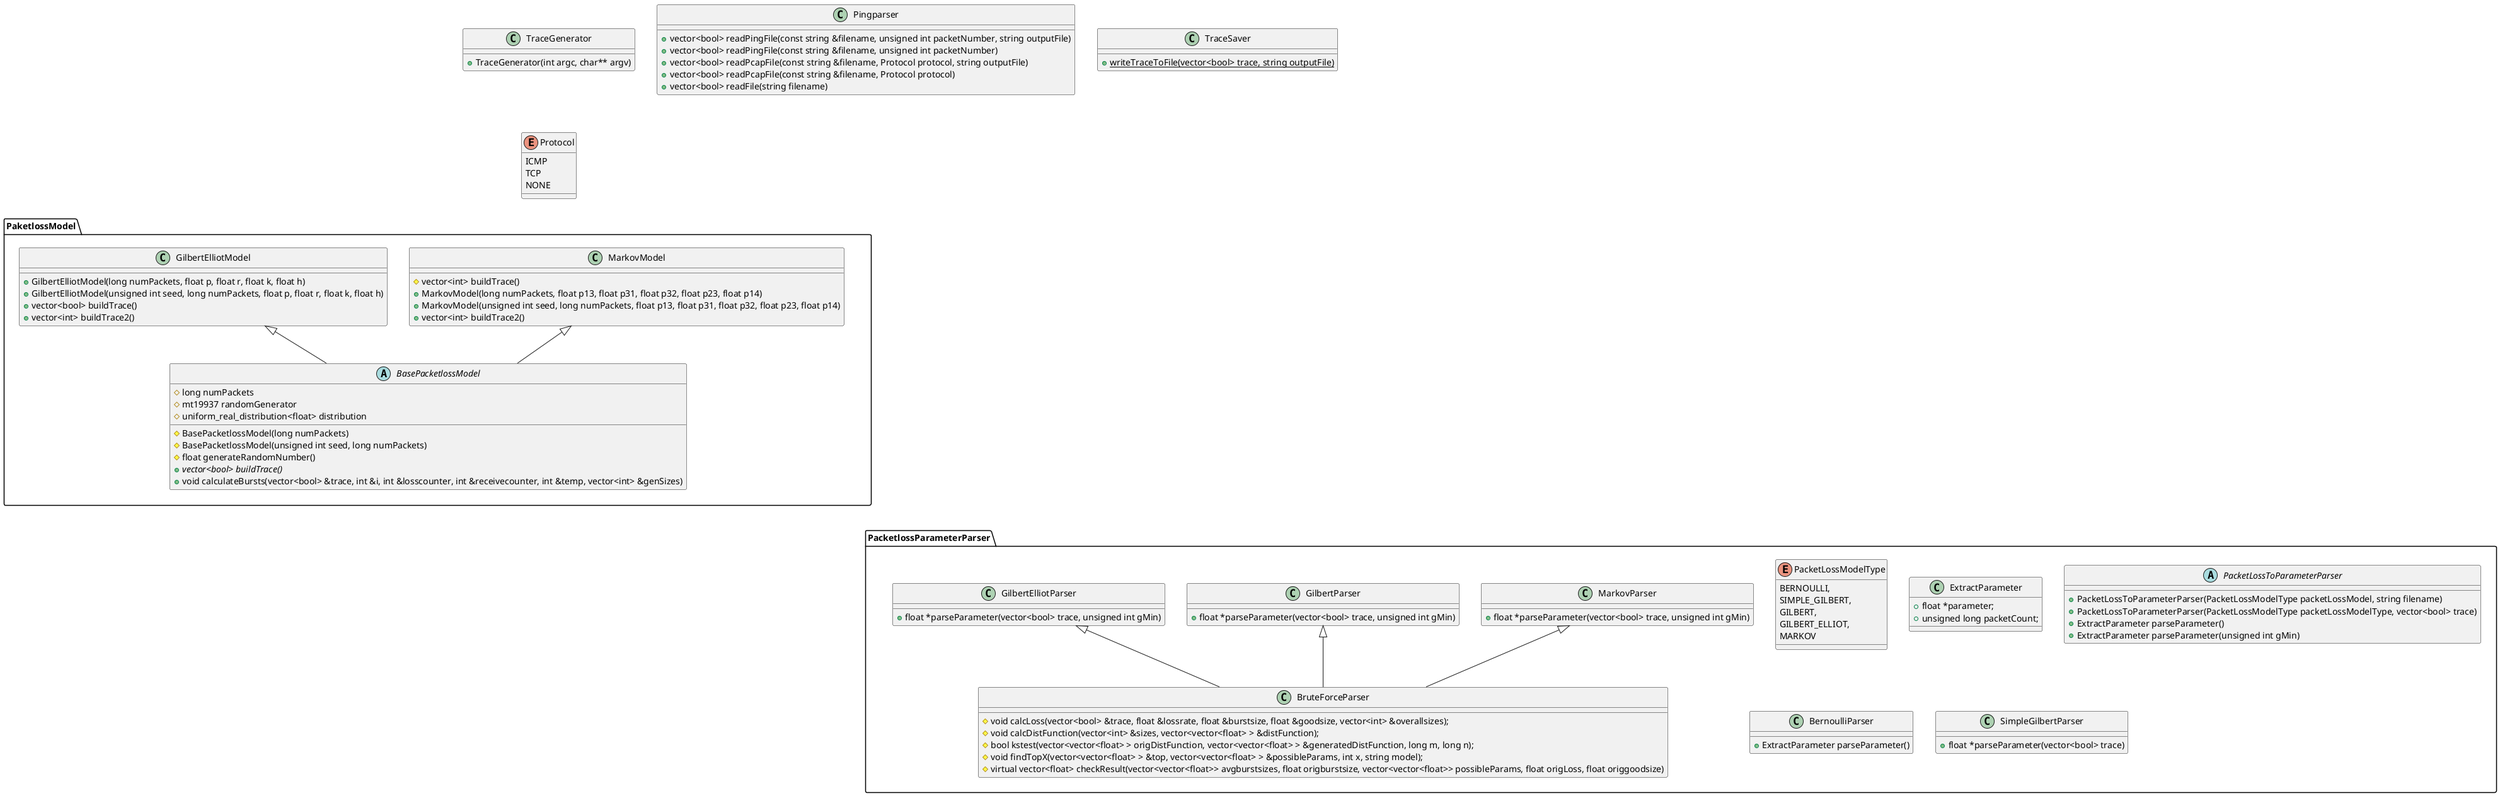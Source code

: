 @startuml

together {
    class TraceGenerator{
        + TraceGenerator(int argc, char** argv)
    }

    class TraceSaver{
        + {static}writeTraceToFile(vector<bool> trace, string outputFile)
    }

    class Pingparser{
        + vector<bool> readPingFile(const string &filename, unsigned int packetNumber, string outputFile)
        + vector<bool> readPingFile(const string &filename, unsigned int packetNumber)
        + vector<bool> readPcapFile(const string &filename, Protocol protocol, string outputFile)
        + vector<bool> readPcapFile(const string &filename, Protocol protocol)
        + vector<bool> readFile(string filename)
    }

    enum Protocol {
        ICMP
        TCP
        NONE
    }
}

Pingparser -[hidden]-->PaketlossModel
PaketlossModel -[hidden]-->PacketlossParameterParser

package "PaketlossModel" {
    abstract class BasePacketlossModel {
        # long numPackets
        # mt19937 randomGenerator
        # uniform_real_distribution<float> distribution
        # BasePacketlossModel(long numPackets)
        # BasePacketlossModel(unsigned int seed, long numPackets)
        # float generateRandomNumber()
        + {abstract} vector<bool> buildTrace()
        + void calculateBursts(vector<bool> &trace, int &i, int &losscounter, int &receivecounter, int &temp, vector<int> &genSizes)
    }
    class MarkovModel{
        # vector<int> buildTrace()
        + MarkovModel(long numPackets, float p13, float p31, float p32, float p23, float p14)
        + MarkovModel(unsigned int seed, long numPackets, float p13, float p31, float p32, float p23, float p14)
        + vector<int> buildTrace2()
    }

    class GilbertElliotModel{
        + GilbertElliotModel(long numPackets, float p, float r, float k, float h)
        + GilbertElliotModel(unsigned int seed, long numPackets, float p, float r, float k, float h)
        + vector<bool> buildTrace()
        + vector<int> buildTrace2()
    }

    GilbertElliotModel <|-- BasePacketlossModel
    MarkovModel <|-- BasePacketlossModel
}

package "PacketlossParameterParser" {
    enum PacketLossModelType {
        BERNOULLI,
        SIMPLE_GILBERT,
        GILBERT,
        GILBERT_ELLIOT,
        MARKOV
    }

    class ExtractParameter {
        + float *parameter;
        + unsigned long packetCount;
    }

    abstract class PacketLossToParameterParser {
        + PacketLossToParameterParser(PacketLossModelType packetLossModel, string filename)
        + PacketLossToParameterParser(PacketLossModelType packetLossModelType, vector<bool> trace)
        + ExtractParameter parseParameter()
        + ExtractParameter parseParameter(unsigned int gMin)
    }

    class BernoulliParser {
        + ExtractParameter parseParameter()
    }

    class SimpleGilbertParser {
        + float *parseParameter(vector<bool> trace)
    }

    class MarkovParser {
        + float *parseParameter(vector<bool> trace, unsigned int gMin)
    }

    class GilbertParser {
        + float *parseParameter(vector<bool> trace, unsigned int gMin)
    }

    class GilbertElliotParser {
        + float *parseParameter(vector<bool> trace, unsigned int gMin)
    }

    class BruteForceParser {
        # void calcLoss(vector<bool> &trace, float &lossrate, float &burstsize, float &goodsize, vector<int> &overallsizes);
        # void calcDistFunction(vector<int> &sizes, vector<vector<float> > &distFunction);
        # bool kstest(vector<vector<float> > origDistFunction, vector<vector<float> > &generatedDistFunction, long m, long n);
        # void findTopX(vector<vector<float> > &top, vector<vector<float> > &possibleParams, int x, string model);
        # virtual vector<float> checkResult(vector<vector<float>> avgburstsizes, float origburstsize, vector<vector<float>> possibleParams, float origLoss, float origgoodsize)
    }

    MarkovParser <|-- BruteForceParser
    GilbertParser <|-- BruteForceParser
    GilbertElliotParser <|-- BruteForceParser
}


@enduml